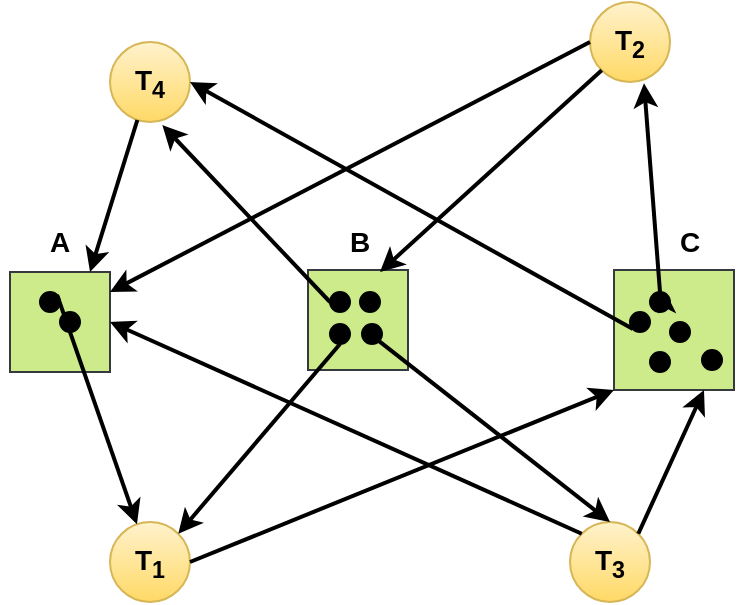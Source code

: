 <mxfile version="21.3.2" type="github">
  <diagram name="Page-1" id="vmJ5c6L-gRFng07Bv-zx">
    <mxGraphModel dx="703" dy="456" grid="1" gridSize="10" guides="1" tooltips="1" connect="1" arrows="1" fold="1" page="1" pageScale="1" pageWidth="827" pageHeight="1169" math="0" shadow="0">
      <root>
        <mxCell id="0" />
        <mxCell id="1" parent="0" />
        <mxCell id="EOyjiTKzc3FAu_mDsJ5T-1" value="" style="whiteSpace=wrap;html=1;aspect=fixed;fillColor=#cdeb8b;strokeColor=#36393d;" vertex="1" parent="1">
          <mxGeometry x="265" y="245" width="50" height="50" as="geometry" />
        </mxCell>
        <mxCell id="EOyjiTKzc3FAu_mDsJ5T-2" value="" style="whiteSpace=wrap;html=1;aspect=fixed;fillColor=#cdeb8b;strokeColor=#36393d;" vertex="1" parent="1">
          <mxGeometry x="414" y="244" width="50" height="50" as="geometry" />
        </mxCell>
        <mxCell id="EOyjiTKzc3FAu_mDsJ5T-4" value="" style="whiteSpace=wrap;html=1;aspect=fixed;fillColor=#cdeb8b;strokeColor=#36393d;" vertex="1" parent="1">
          <mxGeometry x="567" y="244" width="60" height="60" as="geometry" />
        </mxCell>
        <mxCell id="EOyjiTKzc3FAu_mDsJ5T-5" value="&lt;b style=&quot;font-size: 14px;&quot;&gt;T&lt;sub&gt;1&lt;/sub&gt;&lt;/b&gt;" style="ellipse;whiteSpace=wrap;html=1;aspect=fixed;fillColor=#fff2cc;gradientColor=#ffd966;strokeColor=#d6b656;" vertex="1" parent="1">
          <mxGeometry x="315" y="370" width="40" height="40" as="geometry" />
        </mxCell>
        <mxCell id="EOyjiTKzc3FAu_mDsJ5T-6" value="&lt;b style=&quot;border-color: var(--border-color); font-size: 14px;&quot;&gt;T&lt;sub&gt;2&lt;/sub&gt;&lt;/b&gt;" style="ellipse;whiteSpace=wrap;html=1;aspect=fixed;fillColor=#fff2cc;gradientColor=#ffd966;strokeColor=#d6b656;" vertex="1" parent="1">
          <mxGeometry x="555" y="110" width="40" height="40" as="geometry" />
        </mxCell>
        <mxCell id="EOyjiTKzc3FAu_mDsJ5T-7" value="&lt;b style=&quot;border-color: var(--border-color); font-size: 14px;&quot;&gt;T&lt;sub&gt;3&lt;/sub&gt;&lt;/b&gt;" style="ellipse;whiteSpace=wrap;html=1;aspect=fixed;fillColor=#fff2cc;gradientColor=#ffd966;strokeColor=#d6b656;" vertex="1" parent="1">
          <mxGeometry x="545" y="370" width="40" height="40" as="geometry" />
        </mxCell>
        <mxCell id="EOyjiTKzc3FAu_mDsJ5T-9" value="" style="ellipse;whiteSpace=wrap;html=1;aspect=fixed;fillColor=#000000;" vertex="1" parent="1">
          <mxGeometry x="280" y="255" width="10" height="10" as="geometry" />
        </mxCell>
        <mxCell id="EOyjiTKzc3FAu_mDsJ5T-12" value="" style="ellipse;whiteSpace=wrap;html=1;aspect=fixed;fillColor=#000000;" vertex="1" parent="1">
          <mxGeometry x="290" y="265" width="10" height="10" as="geometry" />
        </mxCell>
        <mxCell id="EOyjiTKzc3FAu_mDsJ5T-13" value="" style="ellipse;whiteSpace=wrap;html=1;aspect=fixed;fillColor=#000000;" vertex="1" parent="1">
          <mxGeometry x="425" y="255" width="10" height="10" as="geometry" />
        </mxCell>
        <mxCell id="EOyjiTKzc3FAu_mDsJ5T-14" value="" style="ellipse;whiteSpace=wrap;html=1;aspect=fixed;fillColor=#000000;" vertex="1" parent="1">
          <mxGeometry x="440" y="255" width="10" height="10" as="geometry" />
        </mxCell>
        <mxCell id="EOyjiTKzc3FAu_mDsJ5T-15" value="" style="ellipse;whiteSpace=wrap;html=1;aspect=fixed;fillColor=#000000;" vertex="1" parent="1">
          <mxGeometry x="425" y="271" width="10" height="10" as="geometry" />
        </mxCell>
        <mxCell id="EOyjiTKzc3FAu_mDsJ5T-16" value="" style="ellipse;whiteSpace=wrap;html=1;aspect=fixed;fillColor=#000000;" vertex="1" parent="1">
          <mxGeometry x="441" y="271" width="10" height="10" as="geometry" />
        </mxCell>
        <mxCell id="EOyjiTKzc3FAu_mDsJ5T-18" value="" style="ellipse;whiteSpace=wrap;html=1;aspect=fixed;fillColor=#000000;" vertex="1" parent="1">
          <mxGeometry x="585" y="255" width="10" height="10" as="geometry" />
        </mxCell>
        <mxCell id="EOyjiTKzc3FAu_mDsJ5T-19" value="" style="ellipse;whiteSpace=wrap;html=1;aspect=fixed;fillColor=#000000;" vertex="1" parent="1">
          <mxGeometry x="575" y="265" width="10" height="10" as="geometry" />
        </mxCell>
        <mxCell id="EOyjiTKzc3FAu_mDsJ5T-20" value="" style="ellipse;whiteSpace=wrap;html=1;aspect=fixed;fillColor=#000000;" vertex="1" parent="1">
          <mxGeometry x="595" y="270" width="10" height="10" as="geometry" />
        </mxCell>
        <mxCell id="EOyjiTKzc3FAu_mDsJ5T-21" style="edgeStyle=orthogonalEdgeStyle;rounded=0;orthogonalLoop=1;jettySize=auto;html=1;exitX=1;exitY=1;exitDx=0;exitDy=0;entryX=1;entryY=0;entryDx=0;entryDy=0;" edge="1" parent="1" source="EOyjiTKzc3FAu_mDsJ5T-18" target="EOyjiTKzc3FAu_mDsJ5T-18">
          <mxGeometry relative="1" as="geometry" />
        </mxCell>
        <mxCell id="EOyjiTKzc3FAu_mDsJ5T-22" value="&lt;b&gt;&lt;font style=&quot;font-size: 14px;&quot;&gt;A&lt;/font&gt;&lt;/b&gt;" style="text;html=1;strokeColor=none;fillColor=none;align=center;verticalAlign=middle;whiteSpace=wrap;rounded=0;" vertex="1" parent="1">
          <mxGeometry x="260" y="215" width="60" height="30" as="geometry" />
        </mxCell>
        <mxCell id="EOyjiTKzc3FAu_mDsJ5T-23" value="&lt;b&gt;&lt;font style=&quot;font-size: 14px;&quot;&gt;B&lt;/font&gt;&lt;/b&gt;" style="text;html=1;strokeColor=none;fillColor=none;align=center;verticalAlign=middle;whiteSpace=wrap;rounded=0;" vertex="1" parent="1">
          <mxGeometry x="410" y="215" width="60" height="30" as="geometry" />
        </mxCell>
        <mxCell id="EOyjiTKzc3FAu_mDsJ5T-25" value="&lt;b&gt;&lt;font style=&quot;font-size: 14px;&quot;&gt;C&lt;/font&gt;&lt;/b&gt;" style="text;html=1;strokeColor=none;fillColor=none;align=center;verticalAlign=middle;whiteSpace=wrap;rounded=0;" vertex="1" parent="1">
          <mxGeometry x="575" y="215" width="60" height="30" as="geometry" />
        </mxCell>
        <mxCell id="EOyjiTKzc3FAu_mDsJ5T-29" value="" style="endArrow=classic;html=1;rounded=0;strokeWidth=2;exitX=1;exitY=0;exitDx=0;exitDy=0;" edge="1" parent="1" source="EOyjiTKzc3FAu_mDsJ5T-9" target="EOyjiTKzc3FAu_mDsJ5T-5">
          <mxGeometry width="50" height="50" relative="1" as="geometry">
            <mxPoint x="290" y="255" as="sourcePoint" />
            <mxPoint x="340" y="205" as="targetPoint" />
          </mxGeometry>
        </mxCell>
        <mxCell id="EOyjiTKzc3FAu_mDsJ5T-30" value="" style="endArrow=classic;html=1;rounded=0;strokeWidth=2;exitX=0;exitY=0;exitDx=0;exitDy=0;entryX=1;entryY=0.5;entryDx=0;entryDy=0;" edge="1" parent="1" source="EOyjiTKzc3FAu_mDsJ5T-7" target="EOyjiTKzc3FAu_mDsJ5T-1">
          <mxGeometry width="50" height="50" relative="1" as="geometry">
            <mxPoint x="240" y="383" as="sourcePoint" />
            <mxPoint x="300" y="285" as="targetPoint" />
          </mxGeometry>
        </mxCell>
        <mxCell id="EOyjiTKzc3FAu_mDsJ5T-31" value="" style="endArrow=classic;html=1;rounded=0;strokeWidth=2;exitX=1;exitY=0;exitDx=0;exitDy=0;entryX=0.75;entryY=1;entryDx=0;entryDy=0;" edge="1" parent="1" source="EOyjiTKzc3FAu_mDsJ5T-7" target="EOyjiTKzc3FAu_mDsJ5T-4">
          <mxGeometry width="50" height="50" relative="1" as="geometry">
            <mxPoint x="436" y="376" as="sourcePoint" />
            <mxPoint x="310" y="295" as="targetPoint" />
          </mxGeometry>
        </mxCell>
        <mxCell id="EOyjiTKzc3FAu_mDsJ5T-32" value="" style="endArrow=classic;html=1;rounded=0;strokeWidth=2;exitX=0;exitY=1;exitDx=0;exitDy=0;entryX=0;entryY=1;entryDx=0;entryDy=0;" edge="1" parent="1" source="EOyjiTKzc3FAu_mDsJ5T-6">
          <mxGeometry width="50" height="50" relative="1" as="geometry">
            <mxPoint x="334" y="326" as="sourcePoint" />
            <mxPoint x="450" y="245" as="targetPoint" />
          </mxGeometry>
        </mxCell>
        <mxCell id="EOyjiTKzc3FAu_mDsJ5T-33" value="" style="endArrow=classic;html=1;rounded=0;strokeWidth=2;exitX=0.5;exitY=1;exitDx=0;exitDy=0;entryX=1;entryY=0;entryDx=0;entryDy=0;" edge="1" parent="1" source="EOyjiTKzc3FAu_mDsJ5T-15" target="EOyjiTKzc3FAu_mDsJ5T-5">
          <mxGeometry width="50" height="50" relative="1" as="geometry">
            <mxPoint x="474" y="386" as="sourcePoint" />
            <mxPoint x="360" y="160" as="targetPoint" />
          </mxGeometry>
        </mxCell>
        <mxCell id="EOyjiTKzc3FAu_mDsJ5T-34" value="" style="endArrow=classic;html=1;rounded=0;strokeWidth=2;entryX=0;entryY=1;entryDx=0;entryDy=0;exitX=1;exitY=0.5;exitDx=0;exitDy=0;" edge="1" parent="1" source="EOyjiTKzc3FAu_mDsJ5T-5" target="EOyjiTKzc3FAu_mDsJ5T-4">
          <mxGeometry width="50" height="50" relative="1" as="geometry">
            <mxPoint x="380" y="140" as="sourcePoint" />
            <mxPoint x="496" y="70" as="targetPoint" />
          </mxGeometry>
        </mxCell>
        <mxCell id="EOyjiTKzc3FAu_mDsJ5T-35" value="" style="endArrow=classic;html=1;rounded=0;strokeWidth=2;exitX=0.5;exitY=0;exitDx=0;exitDy=0;entryX=0.675;entryY=1.017;entryDx=0;entryDy=0;entryPerimeter=0;" edge="1" parent="1" source="EOyjiTKzc3FAu_mDsJ5T-18" target="EOyjiTKzc3FAu_mDsJ5T-6">
          <mxGeometry width="50" height="50" relative="1" as="geometry">
            <mxPoint x="345" y="50" as="sourcePoint" />
            <mxPoint x="535" y="154" as="targetPoint" />
          </mxGeometry>
        </mxCell>
        <mxCell id="EOyjiTKzc3FAu_mDsJ5T-36" value="" style="endArrow=classic;html=1;rounded=0;strokeWidth=2;exitX=1;exitY=1;exitDx=0;exitDy=0;entryX=0.5;entryY=0;entryDx=0;entryDy=0;" edge="1" parent="1" source="EOyjiTKzc3FAu_mDsJ5T-16" target="EOyjiTKzc3FAu_mDsJ5T-7">
          <mxGeometry width="50" height="50" relative="1" as="geometry">
            <mxPoint x="400" y="171" as="sourcePoint" />
            <mxPoint x="590" y="275" as="targetPoint" />
          </mxGeometry>
        </mxCell>
        <mxCell id="EOyjiTKzc3FAu_mDsJ5T-37" value="" style="endArrow=classic;html=1;rounded=0;strokeWidth=2;entryX=0.654;entryY=1.038;entryDx=0;entryDy=0;exitX=0;exitY=0.5;exitDx=0;exitDy=0;entryPerimeter=0;" edge="1" parent="1" source="EOyjiTKzc3FAu_mDsJ5T-13" target="EOyjiTKzc3FAu_mDsJ5T-38">
          <mxGeometry width="50" height="50" relative="1" as="geometry">
            <mxPoint x="450" y="270" as="sourcePoint" />
            <mxPoint x="600" y="285" as="targetPoint" />
          </mxGeometry>
        </mxCell>
        <mxCell id="EOyjiTKzc3FAu_mDsJ5T-38" value="&lt;b style=&quot;font-size: 14px;&quot;&gt;T&lt;sub&gt;4&lt;/sub&gt;&lt;/b&gt;" style="ellipse;whiteSpace=wrap;html=1;aspect=fixed;fillColor=#fff2cc;gradientColor=#ffd966;strokeColor=#d6b656;" vertex="1" parent="1">
          <mxGeometry x="315" y="130" width="40" height="40" as="geometry" />
        </mxCell>
        <mxCell id="EOyjiTKzc3FAu_mDsJ5T-40" value="" style="endArrow=classic;html=1;rounded=0;strokeWidth=2;entryX=1;entryY=0.5;entryDx=0;entryDy=0;exitX=0;exitY=1;exitDx=0;exitDy=0;" edge="1" parent="1" source="EOyjiTKzc3FAu_mDsJ5T-19" target="EOyjiTKzc3FAu_mDsJ5T-38">
          <mxGeometry width="50" height="50" relative="1" as="geometry">
            <mxPoint x="436" y="290" as="sourcePoint" />
            <mxPoint x="319" y="396" as="targetPoint" />
          </mxGeometry>
        </mxCell>
        <mxCell id="EOyjiTKzc3FAu_mDsJ5T-41" value="" style="endArrow=classic;html=1;rounded=0;strokeWidth=2;entryX=0.75;entryY=1;entryDx=0;entryDy=0;exitX=0.342;exitY=0.975;exitDx=0;exitDy=0;exitPerimeter=0;" edge="1" parent="1" source="EOyjiTKzc3FAu_mDsJ5T-38" target="EOyjiTKzc3FAu_mDsJ5T-22">
          <mxGeometry width="50" height="50" relative="1" as="geometry">
            <mxPoint x="446" y="300" as="sourcePoint" />
            <mxPoint x="329" y="406" as="targetPoint" />
          </mxGeometry>
        </mxCell>
        <mxCell id="EOyjiTKzc3FAu_mDsJ5T-42" value="" style="ellipse;whiteSpace=wrap;html=1;aspect=fixed;fillColor=#000000;" vertex="1" parent="1">
          <mxGeometry x="585" y="285" width="10" height="10" as="geometry" />
        </mxCell>
        <mxCell id="EOyjiTKzc3FAu_mDsJ5T-43" value="" style="ellipse;whiteSpace=wrap;html=1;aspect=fixed;fillColor=#000000;" vertex="1" parent="1">
          <mxGeometry x="611" y="284" width="10" height="10" as="geometry" />
        </mxCell>
        <mxCell id="EOyjiTKzc3FAu_mDsJ5T-46" value="" style="endArrow=classic;html=1;rounded=0;strokeWidth=2;exitX=0;exitY=0.5;exitDx=0;exitDy=0;entryX=1;entryY=0;entryDx=0;entryDy=0;" edge="1" parent="1" source="EOyjiTKzc3FAu_mDsJ5T-6">
          <mxGeometry width="50" height="50" relative="1" as="geometry">
            <mxPoint x="396" y="160" as="sourcePoint" />
            <mxPoint x="315" y="255" as="targetPoint" />
          </mxGeometry>
        </mxCell>
      </root>
    </mxGraphModel>
  </diagram>
</mxfile>
